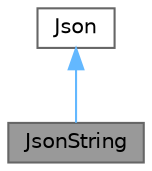 digraph "JsonString"
{
 // LATEX_PDF_SIZE
  bgcolor="transparent";
  edge [fontname=Helvetica,fontsize=10,labelfontname=Helvetica,labelfontsize=10];
  node [fontname=Helvetica,fontsize=10,shape=box,height=0.2,width=0.4];
  Node1 [id="Node000001",label="JsonString",height=0.2,width=0.4,color="gray40", fillcolor="grey60", style="filled", fontcolor="black",tooltip="Class representing a string JSON value."];
  Node2 -> Node1 [id="edge2_Node000001_Node000002",dir="back",color="steelblue1",style="solid",tooltip=" "];
  Node2 [id="Node000002",label="Json",height=0.2,width=0.4,color="gray40", fillcolor="white", style="filled",URL="$classJson.html",tooltip="Base class for all JSON objects."];
}
